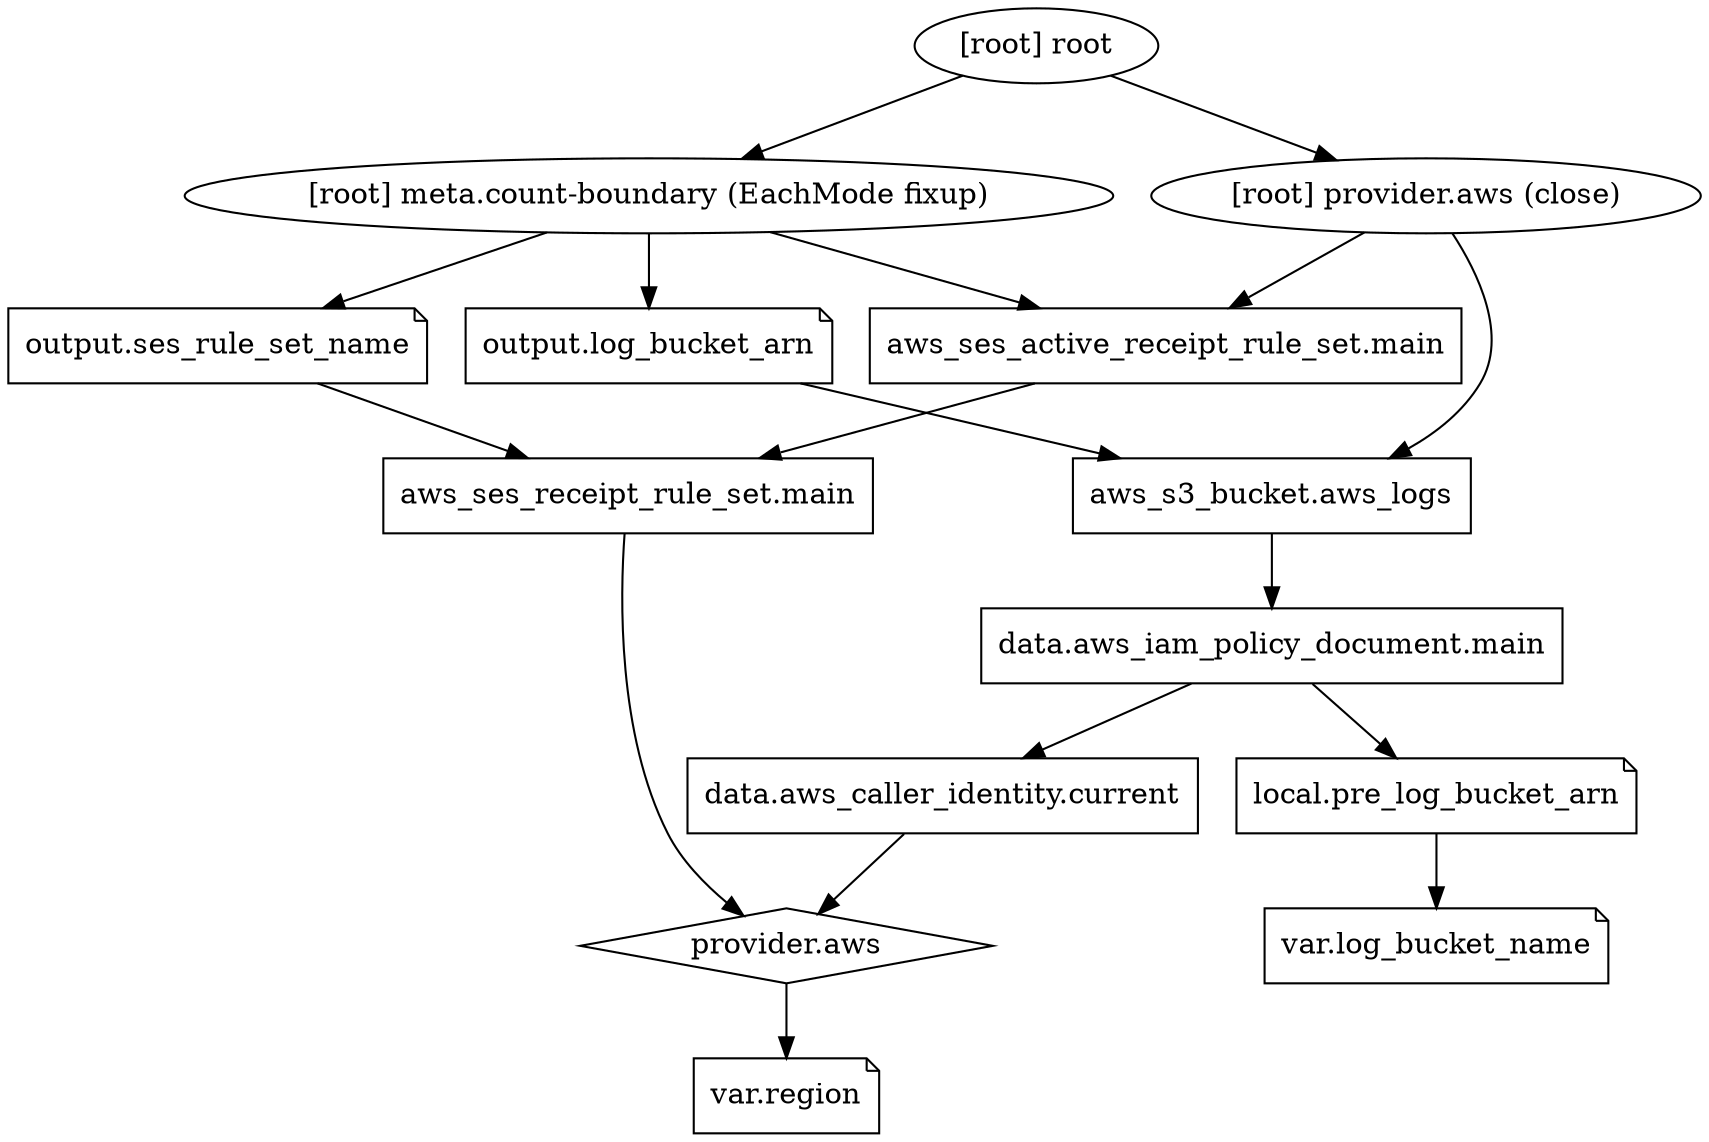 digraph {
	compound = "true"
	newrank = "true"
	subgraph "root" {
		"[root] aws_s3_bucket.aws_logs" [label = "aws_s3_bucket.aws_logs", shape = "box"]
		"[root] aws_ses_active_receipt_rule_set.main" [label = "aws_ses_active_receipt_rule_set.main", shape = "box"]
		"[root] aws_ses_receipt_rule_set.main" [label = "aws_ses_receipt_rule_set.main", shape = "box"]
		"[root] data.aws_caller_identity.current" [label = "data.aws_caller_identity.current", shape = "box"]
		"[root] data.aws_iam_policy_document.main" [label = "data.aws_iam_policy_document.main", shape = "box"]
		"[root] local.pre_log_bucket_arn" [label = "local.pre_log_bucket_arn", shape = "note"]
		"[root] output.log_bucket_arn" [label = "output.log_bucket_arn", shape = "note"]
		"[root] output.ses_rule_set_name" [label = "output.ses_rule_set_name", shape = "note"]
		"[root] provider.aws" [label = "provider.aws", shape = "diamond"]
		"[root] var.log_bucket_name" [label = "var.log_bucket_name", shape = "note"]
		"[root] var.region" [label = "var.region", shape = "note"]
		"[root] aws_s3_bucket.aws_logs" -> "[root] data.aws_iam_policy_document.main"
		"[root] aws_ses_active_receipt_rule_set.main" -> "[root] aws_ses_receipt_rule_set.main"
		"[root] aws_ses_receipt_rule_set.main" -> "[root] provider.aws"
		"[root] data.aws_caller_identity.current" -> "[root] provider.aws"
		"[root] data.aws_iam_policy_document.main" -> "[root] data.aws_caller_identity.current"
		"[root] data.aws_iam_policy_document.main" -> "[root] local.pre_log_bucket_arn"
		"[root] local.pre_log_bucket_arn" -> "[root] var.log_bucket_name"
		"[root] meta.count-boundary (EachMode fixup)" -> "[root] aws_ses_active_receipt_rule_set.main"
		"[root] meta.count-boundary (EachMode fixup)" -> "[root] output.log_bucket_arn"
		"[root] meta.count-boundary (EachMode fixup)" -> "[root] output.ses_rule_set_name"
		"[root] output.log_bucket_arn" -> "[root] aws_s3_bucket.aws_logs"
		"[root] output.ses_rule_set_name" -> "[root] aws_ses_receipt_rule_set.main"
		"[root] provider.aws (close)" -> "[root] aws_s3_bucket.aws_logs"
		"[root] provider.aws (close)" -> "[root] aws_ses_active_receipt_rule_set.main"
		"[root] provider.aws" -> "[root] var.region"
		"[root] root" -> "[root] meta.count-boundary (EachMode fixup)"
		"[root] root" -> "[root] provider.aws (close)"
	}
}

